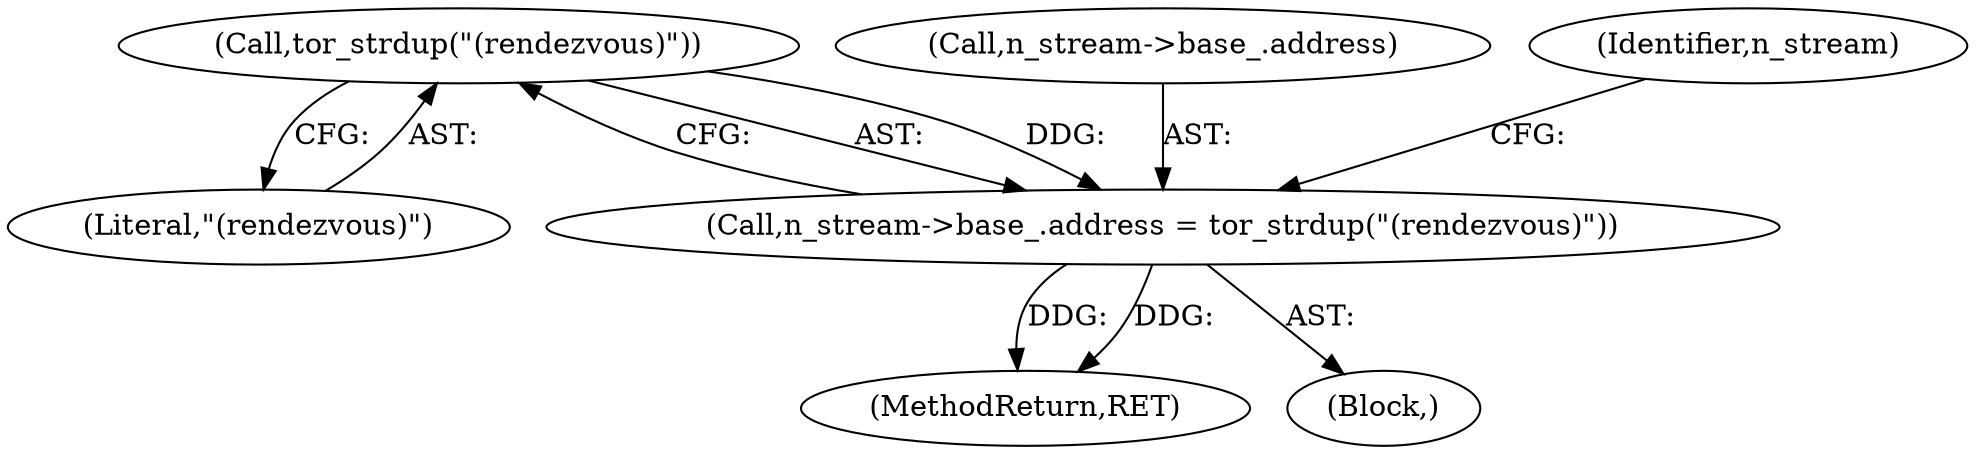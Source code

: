 digraph "0_tor_79b59a2dfcb68897ee89d98587d09e55f07e68d7@API" {
"1000506" [label="(Call,tor_strdup(\"(rendezvous)\"))"];
"1000500" [label="(Call,n_stream->base_.address = tor_strdup(\"(rendezvous)\"))"];
"1000501" [label="(Call,n_stream->base_.address)"];
"1000500" [label="(Call,n_stream->base_.address = tor_strdup(\"(rendezvous)\"))"];
"1000511" [label="(Identifier,n_stream)"];
"1000506" [label="(Call,tor_strdup(\"(rendezvous)\"))"];
"1000718" [label="(MethodReturn,RET)"];
"1000507" [label="(Literal,\"(rendezvous)\")"];
"1000494" [label="(Block,)"];
"1000506" -> "1000500"  [label="AST: "];
"1000506" -> "1000507"  [label="CFG: "];
"1000507" -> "1000506"  [label="AST: "];
"1000500" -> "1000506"  [label="CFG: "];
"1000506" -> "1000500"  [label="DDG: "];
"1000500" -> "1000494"  [label="AST: "];
"1000501" -> "1000500"  [label="AST: "];
"1000511" -> "1000500"  [label="CFG: "];
"1000500" -> "1000718"  [label="DDG: "];
"1000500" -> "1000718"  [label="DDG: "];
}
